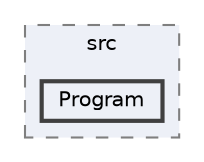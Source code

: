 digraph "C:/Repos/pii_2024_2_equipo10/pii_2024_2_equipo10/src/Program"
{
 // INTERACTIVE_SVG=YES
 // LATEX_PDF_SIZE
  bgcolor="transparent";
  edge [fontname=Helvetica,fontsize=10,labelfontname=Helvetica,labelfontsize=10];
  node [fontname=Helvetica,fontsize=10,shape=box,height=0.2,width=0.4];
  compound=true
  subgraph clusterdir_028b98a057b77a15fc1404450a6d2f22 {
    graph [ bgcolor="#edf0f7", pencolor="grey50", label="src", fontname=Helvetica,fontsize=10 style="filled,dashed", URL="dir_028b98a057b77a15fc1404450a6d2f22.html",tooltip=""]
  dir_dd71f6d7127c83f62cd4f323e193b382 [label="Program", fillcolor="#edf0f7", color="grey25", style="filled,bold", URL="dir_dd71f6d7127c83f62cd4f323e193b382.html",tooltip=""];
  }
}
